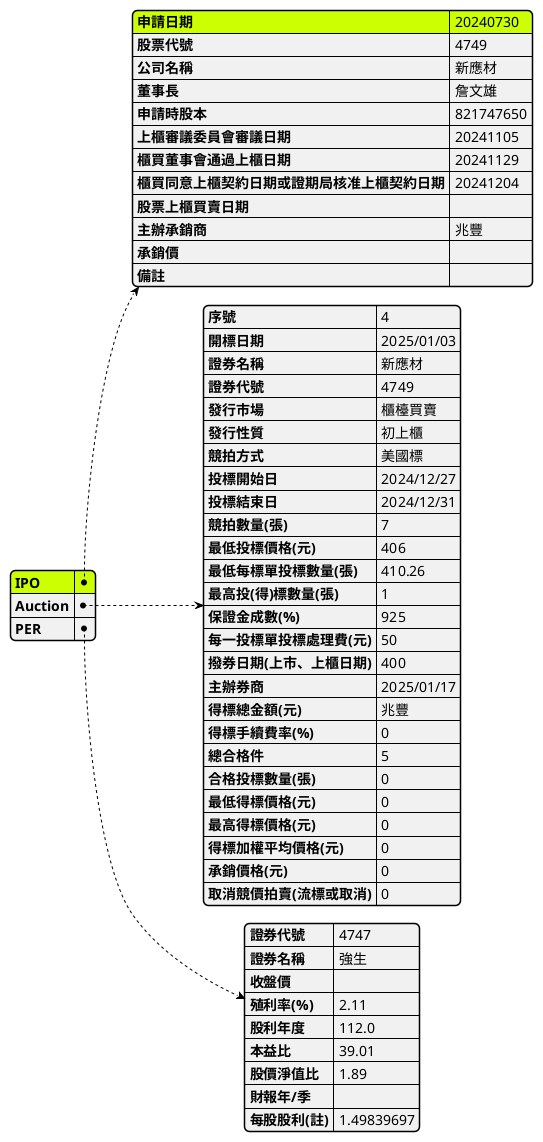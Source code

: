 @startjson

skinparam BoxPadding 10
skinparam actorStyle awesome
skinparam LegendBorderThickness 1
skinparam backgroundColor transparent

#highlight  "IPO"
#highlight  "IPO" / "申請日期"
#highlight  "證券代號"
#highlight 	"股票代號"

{
  "IPO": {
    "申請日期": "20240730",
    "股票代號": "4749",
    "公司名稱": "新應材",
    "董事長": "詹文雄",
    "申請時股本": "821747650",
    "上櫃審議委員會審議日期": "20241105",
    "櫃買董事會通過上櫃日期": "20241129",
    "櫃買同意上櫃契約日期或證期局核准上櫃契約日期": "20241204",
    "股票上櫃買賣日期": "",
    "主辦承銷商": "兆豐",
    "承銷價": "",
    "備註": ""
  },
  "Auction": {
    "序號": "4",
    "開標日期": "2025/01/03",
    "證券名稱": "新應材",
    "證券代號": "4749",
    "發行市場": "櫃檯買賣",
    "發行性質": "初上櫃",
    "競拍方式": "美國標",
    "投標開始日": "2024/12/27",
    "投標結束日": "2024/12/31",
    "競拍數量(張)": 7,
    "最低投標價格(元)": 406,
    "最低每標單投標數量(張)": 410.26,
    "最高投(得)標數量(張)": 1,
    "保證金成數(%)": 925,
    "每一投標單投標處理費(元)": 50,
    "撥券日期(上市、上櫃日期)": 400,
    "主辦券商": "2025/01/17",
    "得標總金額(元)": "兆豐",
    "得標手續費率(%)": 0,
    "總合格件": 5,
    "合格投標數量(張)": 0,
    "最低得標價格(元)": 0,
    "最高得標價格(元)": 0,
    "得標加權平均價格(元)": 0,
    "承銷價格(元)": 0,
    "取消競價拍賣(流標或取消)": 0
  },
  
  "PER": {
    "證券代號": 4747,
    "證券名稱": "強生",
    "收盤價": "",
    "殖利率(%)": 2.11,
    "股利年度": 112.0,
    "本益比": 39.01,
    "股價淨值比": 1.89,
    "財報年/季": "",
    "每股股利(註)": 1.49839697
  }
}
@endjson
